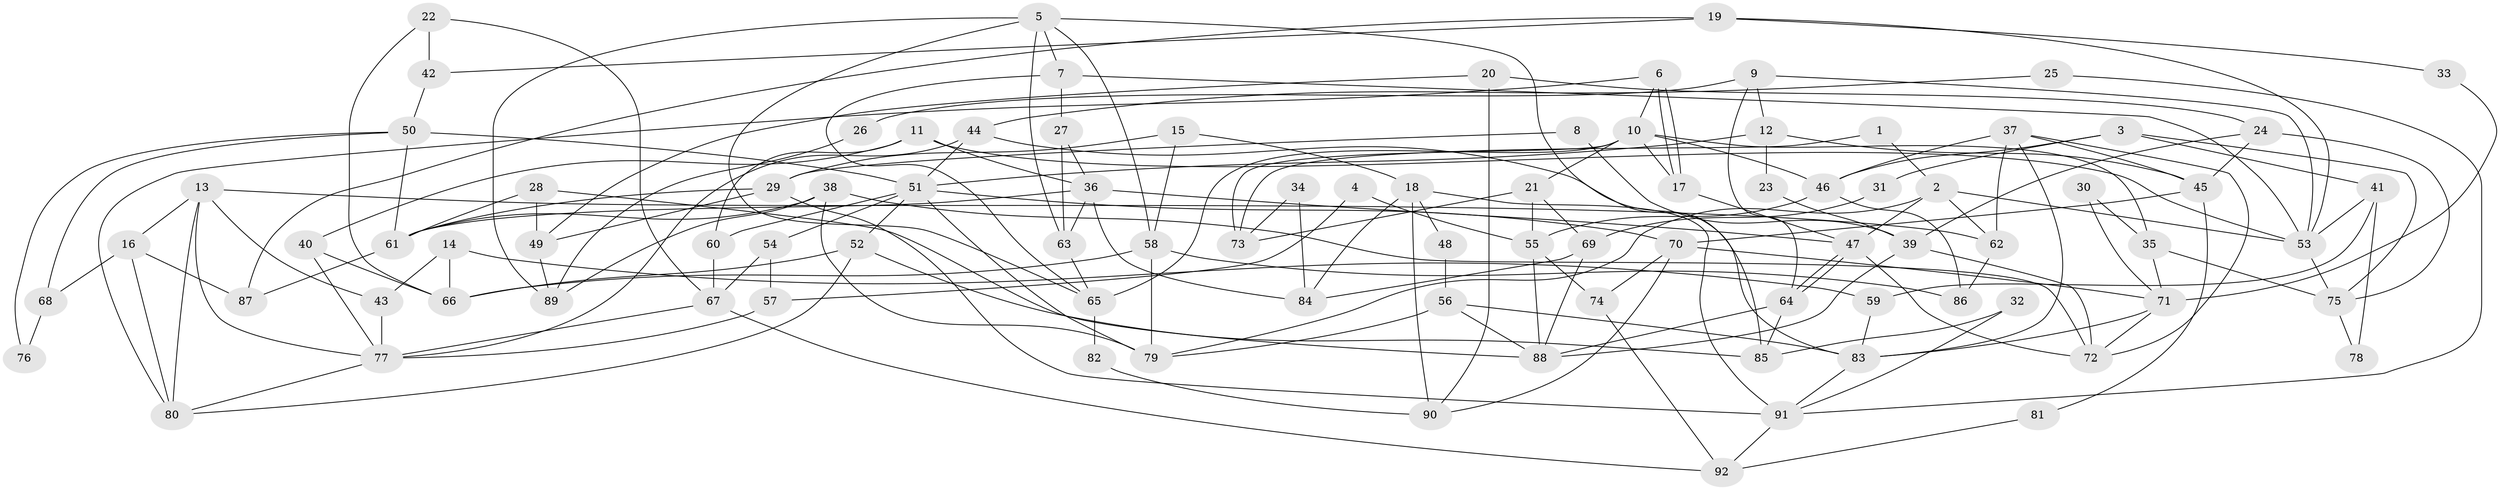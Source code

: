 // coarse degree distribution, {2: 0.10909090909090909, 10: 0.01818181818181818, 4: 0.2, 8: 0.05454545454545454, 3: 0.16363636363636364, 5: 0.16363636363636364, 9: 0.03636363636363636, 6: 0.10909090909090909, 7: 0.12727272727272726, 11: 0.01818181818181818}
// Generated by graph-tools (version 1.1) at 2025/41/03/06/25 10:41:57]
// undirected, 92 vertices, 184 edges
graph export_dot {
graph [start="1"]
  node [color=gray90,style=filled];
  1;
  2;
  3;
  4;
  5;
  6;
  7;
  8;
  9;
  10;
  11;
  12;
  13;
  14;
  15;
  16;
  17;
  18;
  19;
  20;
  21;
  22;
  23;
  24;
  25;
  26;
  27;
  28;
  29;
  30;
  31;
  32;
  33;
  34;
  35;
  36;
  37;
  38;
  39;
  40;
  41;
  42;
  43;
  44;
  45;
  46;
  47;
  48;
  49;
  50;
  51;
  52;
  53;
  54;
  55;
  56;
  57;
  58;
  59;
  60;
  61;
  62;
  63;
  64;
  65;
  66;
  67;
  68;
  69;
  70;
  71;
  72;
  73;
  74;
  75;
  76;
  77;
  78;
  79;
  80;
  81;
  82;
  83;
  84;
  85;
  86;
  87;
  88;
  89;
  90;
  91;
  92;
  1 -- 73;
  1 -- 2;
  2 -- 47;
  2 -- 53;
  2 -- 62;
  2 -- 79;
  3 -- 46;
  3 -- 75;
  3 -- 31;
  3 -- 41;
  4 -- 57;
  4 -- 55;
  5 -- 7;
  5 -- 65;
  5 -- 58;
  5 -- 63;
  5 -- 85;
  5 -- 89;
  6 -- 17;
  6 -- 17;
  6 -- 10;
  6 -- 80;
  7 -- 27;
  7 -- 65;
  7 -- 53;
  8 -- 29;
  8 -- 39;
  9 -- 53;
  9 -- 12;
  9 -- 26;
  9 -- 64;
  10 -- 17;
  10 -- 21;
  10 -- 35;
  10 -- 46;
  10 -- 65;
  10 -- 73;
  11 -- 53;
  11 -- 40;
  11 -- 36;
  11 -- 60;
  12 -- 45;
  12 -- 51;
  12 -- 23;
  13 -- 80;
  13 -- 62;
  13 -- 16;
  13 -- 43;
  13 -- 77;
  14 -- 66;
  14 -- 43;
  14 -- 59;
  15 -- 58;
  15 -- 29;
  15 -- 18;
  16 -- 87;
  16 -- 68;
  16 -- 80;
  17 -- 47;
  18 -- 90;
  18 -- 48;
  18 -- 84;
  18 -- 91;
  19 -- 42;
  19 -- 53;
  19 -- 33;
  19 -- 87;
  20 -- 49;
  20 -- 24;
  20 -- 90;
  21 -- 55;
  21 -- 69;
  21 -- 73;
  22 -- 67;
  22 -- 66;
  22 -- 42;
  23 -- 39;
  24 -- 75;
  24 -- 39;
  24 -- 45;
  25 -- 91;
  25 -- 44;
  26 -- 89;
  27 -- 36;
  27 -- 63;
  28 -- 88;
  28 -- 61;
  28 -- 49;
  29 -- 49;
  29 -- 91;
  29 -- 61;
  30 -- 35;
  30 -- 71;
  31 -- 69;
  32 -- 85;
  32 -- 91;
  33 -- 71;
  34 -- 73;
  34 -- 84;
  35 -- 71;
  35 -- 75;
  36 -- 61;
  36 -- 47;
  36 -- 63;
  36 -- 84;
  37 -- 45;
  37 -- 83;
  37 -- 46;
  37 -- 62;
  37 -- 72;
  38 -- 72;
  38 -- 79;
  38 -- 61;
  38 -- 89;
  39 -- 88;
  39 -- 72;
  40 -- 77;
  40 -- 66;
  41 -- 59;
  41 -- 53;
  41 -- 78;
  42 -- 50;
  43 -- 77;
  44 -- 51;
  44 -- 77;
  44 -- 83;
  45 -- 70;
  45 -- 81;
  46 -- 55;
  46 -- 86;
  47 -- 64;
  47 -- 64;
  47 -- 72;
  48 -- 56;
  49 -- 89;
  50 -- 51;
  50 -- 61;
  50 -- 68;
  50 -- 76;
  51 -- 52;
  51 -- 79;
  51 -- 54;
  51 -- 60;
  51 -- 70;
  52 -- 80;
  52 -- 85;
  52 -- 66;
  53 -- 75;
  54 -- 67;
  54 -- 57;
  55 -- 74;
  55 -- 88;
  56 -- 79;
  56 -- 88;
  56 -- 83;
  57 -- 77;
  58 -- 86;
  58 -- 66;
  58 -- 79;
  59 -- 83;
  60 -- 67;
  61 -- 87;
  62 -- 86;
  63 -- 65;
  64 -- 85;
  64 -- 88;
  65 -- 82;
  67 -- 77;
  67 -- 92;
  68 -- 76;
  69 -- 84;
  69 -- 88;
  70 -- 71;
  70 -- 74;
  70 -- 90;
  71 -- 72;
  71 -- 83;
  74 -- 92;
  75 -- 78;
  77 -- 80;
  81 -- 92;
  82 -- 90;
  83 -- 91;
  91 -- 92;
}
